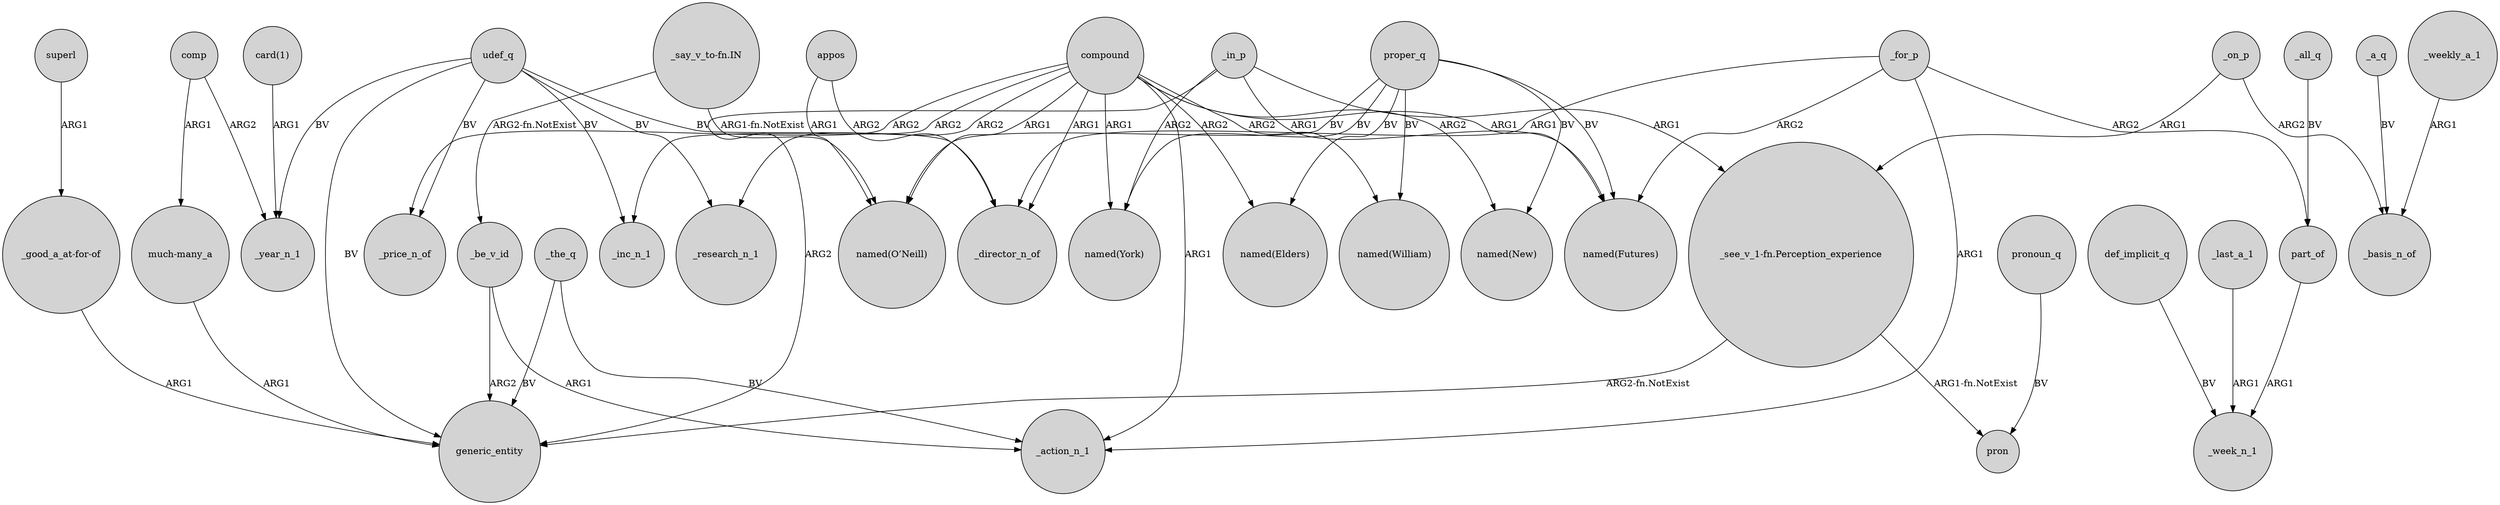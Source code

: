 digraph {
	node [shape=circle style=filled]
	_the_q -> generic_entity [label=BV]
	"_say_v_to-fn.IN" -> "named(O’Neill)" [label="ARG1-fn.NotExist"]
	_the_q -> _action_n_1 [label=BV]
	compound -> _price_n_of [label=ARG2]
	appos -> "named(O’Neill)" [label=ARG1]
	udef_q -> _inc_n_1 [label=BV]
	compound -> "named(New)" [label=ARG2]
	udef_q -> _price_n_of [label=BV]
	_all_q -> part_of [label=BV]
	proper_q -> "named(Futures)" [label=BV]
	def_implicit_q -> _week_n_1 [label=BV]
	_in_p -> "_see_v_1-fn.Perception_experience" [label=ARG1]
	udef_q -> generic_entity [label=BV]
	proper_q -> "named(New)" [label=BV]
	part_of -> _week_n_1 [label=ARG1]
	"much-many_a" -> generic_entity [label=ARG1]
	_for_p -> _director_n_of [label=ARG1]
	udef_q -> _research_n_1 [label=BV]
	_in_p -> "named(Futures)" [label=ARG1]
	_weekly_a_1 -> _basis_n_of [label=ARG1]
	compound -> "named(Elders)" [label=ARG2]
	"_say_v_to-fn.IN" -> _be_v_id [label="ARG2-fn.NotExist"]
	"_see_v_1-fn.Perception_experience" -> generic_entity [label="ARG2-fn.NotExist"]
	_for_p -> _action_n_1 [label=ARG1]
	proper_q -> "named(O’Neill)" [label=BV]
	_be_v_id -> _action_n_1 [label=ARG1]
	_a_q -> _basis_n_of [label=BV]
	_be_v_id -> generic_entity [label=ARG2]
	_for_p -> part_of [label=ARG2]
	pronoun_q -> pron [label=BV]
	compound -> "named(O’Neill)" [label=ARG1]
	"_good_a_at-for-of" -> generic_entity [label=ARG1]
	compound -> "named(York)" [label=ARG1]
	compound -> "named(William)" [label=ARG2]
	comp -> "much-many_a" [label=ARG1]
	superl -> "_good_a_at-for-of" [label=ARG1]
	_last_a_1 -> _week_n_1 [label=ARG1]
	compound -> "named(Futures)" [label=ARG1]
	_in_p -> "named(York)" [label=ARG2]
	compound -> _action_n_1 [label=ARG1]
	"card(1)" -> _year_n_1 [label=ARG1]
	_on_p -> _basis_n_of [label=ARG2]
	udef_q -> _year_n_1 [label=BV]
	_in_p -> generic_entity [label=ARG2]
	comp -> _year_n_1 [label=ARG2]
	"_see_v_1-fn.Perception_experience" -> pron [label="ARG1-fn.NotExist"]
	compound -> _director_n_of [label=ARG1]
	compound -> _research_n_1 [label=ARG2]
	_for_p -> "named(Futures)" [label=ARG2]
	proper_q -> "named(Elders)" [label=BV]
	proper_q -> "named(York)" [label=BV]
	appos -> _director_n_of [label=ARG2]
	compound -> _inc_n_1 [label=ARG2]
	udef_q -> _director_n_of [label=BV]
	_on_p -> "_see_v_1-fn.Perception_experience" [label=ARG1]
	proper_q -> "named(William)" [label=BV]
}

